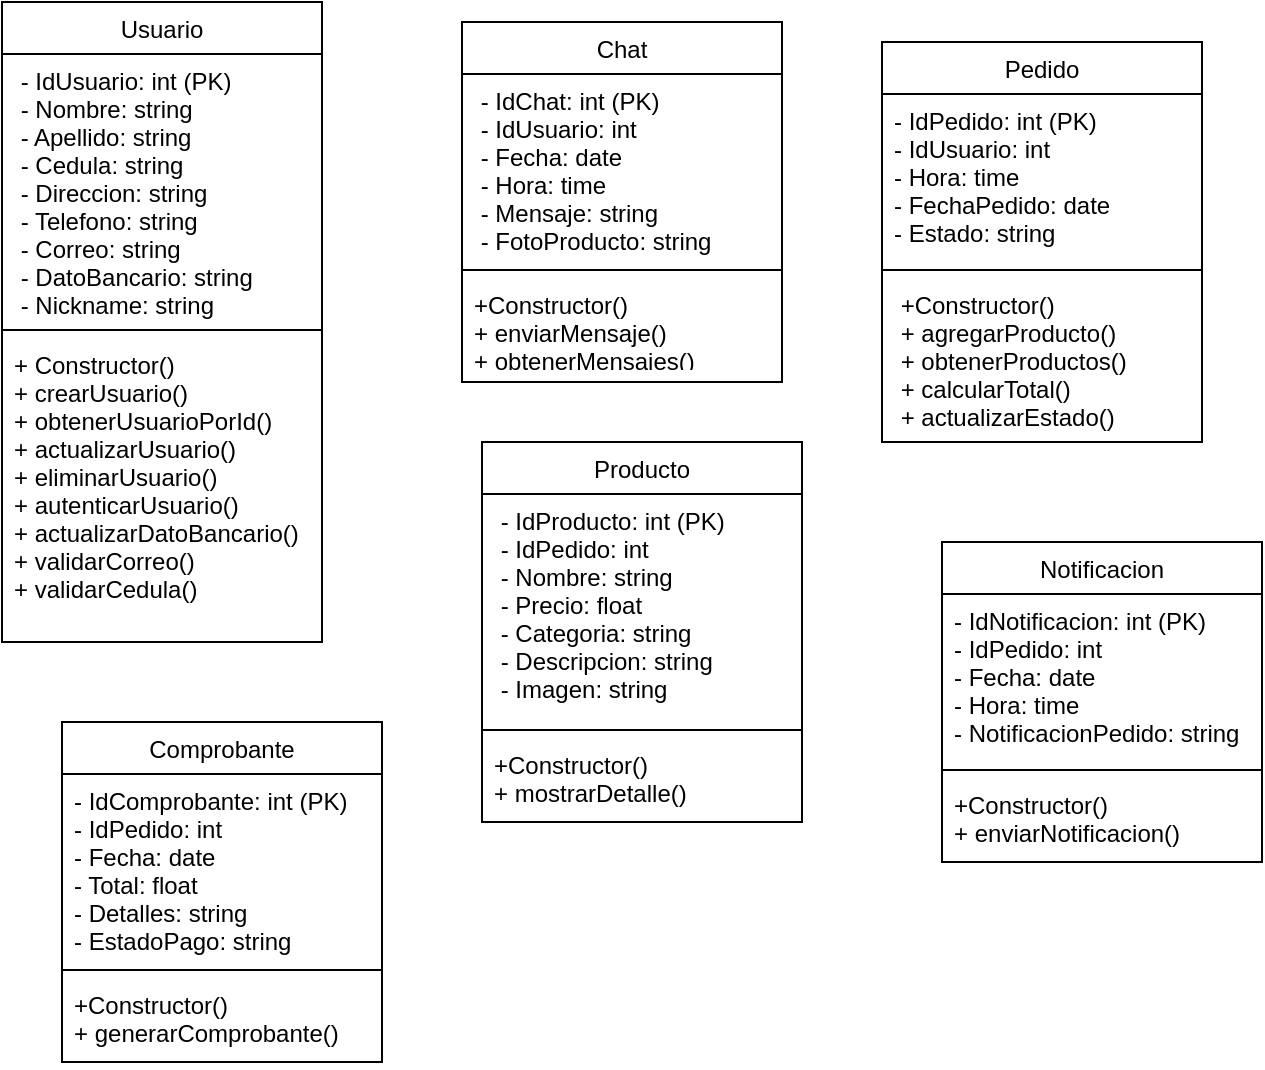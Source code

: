 <mxfile version="24.3.1" type="device">
  <diagram id="C5RBs43oDa-KdzZeNtuy" name="Page-1">
    <mxGraphModel dx="972" dy="516" grid="1" gridSize="10" guides="1" tooltips="1" connect="1" arrows="1" fold="1" page="1" pageScale="1" pageWidth="827" pageHeight="1169" math="0" shadow="0">
      <root>
        <mxCell id="WIyWlLk6GJQsqaUBKTNV-0" />
        <mxCell id="WIyWlLk6GJQsqaUBKTNV-1" parent="WIyWlLk6GJQsqaUBKTNV-0" />
        <mxCell id="zkfFHV4jXpPFQw0GAbJ--17" value="Usuario" style="swimlane;fontStyle=0;align=center;verticalAlign=top;childLayout=stackLayout;horizontal=1;startSize=26;horizontalStack=0;resizeParent=1;resizeLast=0;collapsible=1;marginBottom=0;rounded=0;shadow=0;strokeWidth=1;fontSize=12;" parent="WIyWlLk6GJQsqaUBKTNV-1" vertex="1">
          <mxGeometry x="110" y="120" width="160" height="320" as="geometry">
            <mxRectangle x="550" y="140" width="160" height="26" as="alternateBounds" />
          </mxGeometry>
        </mxCell>
        <mxCell id="zkfFHV4jXpPFQw0GAbJ--18" value=" - IdUsuario: int (PK)&#xa; - Nombre: string&#xa; - Apellido: string&#xa; - Cedula: string&#xa; - Direccion: string&#xa; - Telefono: string&#xa; - Correo: string&#xa; - DatoBancario: string&#xa; - Nickname: string" style="text;align=left;verticalAlign=top;spacingLeft=4;spacingRight=4;overflow=hidden;rotatable=0;points=[[0,0.5],[1,0.5]];portConstraint=eastwest;fontSize=12;" parent="zkfFHV4jXpPFQw0GAbJ--17" vertex="1">
          <mxGeometry y="26" width="160" height="134" as="geometry" />
        </mxCell>
        <mxCell id="zkfFHV4jXpPFQw0GAbJ--23" value="" style="line;html=1;strokeWidth=1;align=left;verticalAlign=middle;spacingTop=-1;spacingLeft=3;spacingRight=3;rotatable=0;labelPosition=right;points=[];portConstraint=eastwest;fontSize=12;" parent="zkfFHV4jXpPFQw0GAbJ--17" vertex="1">
          <mxGeometry y="160" width="160" height="8" as="geometry" />
        </mxCell>
        <mxCell id="zkfFHV4jXpPFQw0GAbJ--24" value="+ Constructor()&#xa;+ crearUsuario()&#xa;+ obtenerUsuarioPorId()&#xa;+ actualizarUsuario()&#xa;+ eliminarUsuario()&#xa;+ autenticarUsuario()&#xa;+ actualizarDatoBancario()&#xa;+ validarCorreo()&#xa;+ validarCedula()" style="text;align=left;verticalAlign=top;spacingLeft=4;spacingRight=4;overflow=hidden;rotatable=0;points=[[0,0.5],[1,0.5]];portConstraint=eastwest;fontSize=12;" parent="zkfFHV4jXpPFQw0GAbJ--17" vertex="1">
          <mxGeometry y="168" width="160" height="152" as="geometry" />
        </mxCell>
        <mxCell id="Fcxwtz2qANrsRQDYp3mJ-0" value="Chat" style="swimlane;fontStyle=0;align=center;verticalAlign=top;childLayout=stackLayout;horizontal=1;startSize=26;horizontalStack=0;resizeParent=1;resizeLast=0;collapsible=1;marginBottom=0;rounded=0;shadow=0;strokeWidth=1;fontSize=12;" vertex="1" parent="WIyWlLk6GJQsqaUBKTNV-1">
          <mxGeometry x="340" y="130" width="160" height="180" as="geometry">
            <mxRectangle x="550" y="140" width="160" height="26" as="alternateBounds" />
          </mxGeometry>
        </mxCell>
        <mxCell id="Fcxwtz2qANrsRQDYp3mJ-1" value=" - IdChat: int (PK) &#xa; - IdUsuario: int&#xa; - Fecha: date&#xa; - Hora: time&#xa; - Mensaje: string&#xa; - FotoProducto: string" style="text;align=left;verticalAlign=top;spacingLeft=4;spacingRight=4;overflow=hidden;rotatable=0;points=[[0,0.5],[1,0.5]];portConstraint=eastwest;fontSize=12;" vertex="1" parent="Fcxwtz2qANrsRQDYp3mJ-0">
          <mxGeometry y="26" width="160" height="94" as="geometry" />
        </mxCell>
        <mxCell id="Fcxwtz2qANrsRQDYp3mJ-2" value="" style="line;html=1;strokeWidth=1;align=left;verticalAlign=middle;spacingTop=-1;spacingLeft=3;spacingRight=3;rotatable=0;labelPosition=right;points=[];portConstraint=eastwest;fontSize=12;" vertex="1" parent="Fcxwtz2qANrsRQDYp3mJ-0">
          <mxGeometry y="120" width="160" height="8" as="geometry" />
        </mxCell>
        <mxCell id="Fcxwtz2qANrsRQDYp3mJ-3" value="+Constructor()&#xa;+ enviarMensaje()&#xa;+ obtenerMensajes()" style="text;align=left;verticalAlign=top;spacingLeft=4;spacingRight=4;overflow=hidden;rotatable=0;points=[[0,0.5],[1,0.5]];portConstraint=eastwest;fontSize=12;" vertex="1" parent="Fcxwtz2qANrsRQDYp3mJ-0">
          <mxGeometry y="128" width="160" height="42" as="geometry" />
        </mxCell>
        <mxCell id="Fcxwtz2qANrsRQDYp3mJ-4" value="Pedido" style="swimlane;fontStyle=0;align=center;verticalAlign=top;childLayout=stackLayout;horizontal=1;startSize=26;horizontalStack=0;resizeParent=1;resizeLast=0;collapsible=1;marginBottom=0;rounded=0;shadow=0;strokeWidth=1;fontSize=12;" vertex="1" parent="WIyWlLk6GJQsqaUBKTNV-1">
          <mxGeometry x="550" y="140" width="160" height="200" as="geometry">
            <mxRectangle x="550" y="140" width="160" height="26" as="alternateBounds" />
          </mxGeometry>
        </mxCell>
        <mxCell id="Fcxwtz2qANrsRQDYp3mJ-5" value="- IdPedido: int (PK)&#xa;- IdUsuario: int&#xa;- Hora: time&#xa;- FechaPedido: date&#xa;- Estado: string" style="text;align=left;verticalAlign=top;spacingLeft=4;spacingRight=4;overflow=hidden;rotatable=0;points=[[0,0.5],[1,0.5]];portConstraint=eastwest;fontSize=12;" vertex="1" parent="Fcxwtz2qANrsRQDYp3mJ-4">
          <mxGeometry y="26" width="160" height="84" as="geometry" />
        </mxCell>
        <mxCell id="Fcxwtz2qANrsRQDYp3mJ-6" value="" style="line;html=1;strokeWidth=1;align=left;verticalAlign=middle;spacingTop=-1;spacingLeft=3;spacingRight=3;rotatable=0;labelPosition=right;points=[];portConstraint=eastwest;fontSize=12;" vertex="1" parent="Fcxwtz2qANrsRQDYp3mJ-4">
          <mxGeometry y="110" width="160" height="8" as="geometry" />
        </mxCell>
        <mxCell id="Fcxwtz2qANrsRQDYp3mJ-7" value=" +Constructor()&#xa; + agregarProducto()&#xa; + obtenerProductos()&#xa; + calcularTotal()&#xa; + actualizarEstado()" style="text;align=left;verticalAlign=top;spacingLeft=4;spacingRight=4;overflow=hidden;rotatable=0;points=[[0,0.5],[1,0.5]];portConstraint=eastwest;fontSize=12;" vertex="1" parent="Fcxwtz2qANrsRQDYp3mJ-4">
          <mxGeometry y="118" width="160" height="82" as="geometry" />
        </mxCell>
        <mxCell id="Fcxwtz2qANrsRQDYp3mJ-8" value="Producto" style="swimlane;fontStyle=0;align=center;verticalAlign=top;childLayout=stackLayout;horizontal=1;startSize=26;horizontalStack=0;resizeParent=1;resizeLast=0;collapsible=1;marginBottom=0;rounded=0;shadow=0;strokeWidth=1;fontSize=12;" vertex="1" parent="WIyWlLk6GJQsqaUBKTNV-1">
          <mxGeometry x="350" y="340" width="160" height="190" as="geometry">
            <mxRectangle x="550" y="140" width="160" height="26" as="alternateBounds" />
          </mxGeometry>
        </mxCell>
        <mxCell id="Fcxwtz2qANrsRQDYp3mJ-9" value=" - IdProducto: int (PK)&#xa; - IdPedido: int&#xa; - Nombre: string&#xa; - Precio: float&#xa; - Categoria: string&#xa; - Descripcion: string&#xa; - Imagen: string" style="text;align=left;verticalAlign=top;spacingLeft=4;spacingRight=4;overflow=hidden;rotatable=0;points=[[0,0.5],[1,0.5]];portConstraint=eastwest;fontSize=12;" vertex="1" parent="Fcxwtz2qANrsRQDYp3mJ-8">
          <mxGeometry y="26" width="160" height="114" as="geometry" />
        </mxCell>
        <mxCell id="Fcxwtz2qANrsRQDYp3mJ-10" value="" style="line;html=1;strokeWidth=1;align=left;verticalAlign=middle;spacingTop=-1;spacingLeft=3;spacingRight=3;rotatable=0;labelPosition=right;points=[];portConstraint=eastwest;fontSize=12;" vertex="1" parent="Fcxwtz2qANrsRQDYp3mJ-8">
          <mxGeometry y="140" width="160" height="8" as="geometry" />
        </mxCell>
        <mxCell id="Fcxwtz2qANrsRQDYp3mJ-11" value="+Constructor()&#xa;+ mostrarDetalle() " style="text;align=left;verticalAlign=top;spacingLeft=4;spacingRight=4;overflow=hidden;rotatable=0;points=[[0,0.5],[1,0.5]];portConstraint=eastwest;fontSize=12;" vertex="1" parent="Fcxwtz2qANrsRQDYp3mJ-8">
          <mxGeometry y="148" width="160" height="42" as="geometry" />
        </mxCell>
        <mxCell id="Fcxwtz2qANrsRQDYp3mJ-12" value="Notificacion" style="swimlane;fontStyle=0;align=center;verticalAlign=top;childLayout=stackLayout;horizontal=1;startSize=26;horizontalStack=0;resizeParent=1;resizeLast=0;collapsible=1;marginBottom=0;rounded=0;shadow=0;strokeWidth=1;fontSize=12;" vertex="1" parent="WIyWlLk6GJQsqaUBKTNV-1">
          <mxGeometry x="580" y="390" width="160" height="160" as="geometry">
            <mxRectangle x="550" y="140" width="160" height="26" as="alternateBounds" />
          </mxGeometry>
        </mxCell>
        <mxCell id="Fcxwtz2qANrsRQDYp3mJ-13" value="- IdNotificacion: int (PK)&#xa;- IdPedido: int&#xa;- Fecha: date&#xa;- Hora: time&#xa;- NotificacionPedido: string" style="text;align=left;verticalAlign=top;spacingLeft=4;spacingRight=4;overflow=hidden;rotatable=0;points=[[0,0.5],[1,0.5]];portConstraint=eastwest;fontSize=12;" vertex="1" parent="Fcxwtz2qANrsRQDYp3mJ-12">
          <mxGeometry y="26" width="160" height="84" as="geometry" />
        </mxCell>
        <mxCell id="Fcxwtz2qANrsRQDYp3mJ-14" value="" style="line;html=1;strokeWidth=1;align=left;verticalAlign=middle;spacingTop=-1;spacingLeft=3;spacingRight=3;rotatable=0;labelPosition=right;points=[];portConstraint=eastwest;fontSize=12;" vertex="1" parent="Fcxwtz2qANrsRQDYp3mJ-12">
          <mxGeometry y="110" width="160" height="8" as="geometry" />
        </mxCell>
        <mxCell id="Fcxwtz2qANrsRQDYp3mJ-15" value="+Constructor()&#xa;+ enviarNotificacion() " style="text;align=left;verticalAlign=top;spacingLeft=4;spacingRight=4;overflow=hidden;rotatable=0;points=[[0,0.5],[1,0.5]];portConstraint=eastwest;fontSize=12;" vertex="1" parent="Fcxwtz2qANrsRQDYp3mJ-12">
          <mxGeometry y="118" width="160" height="40" as="geometry" />
        </mxCell>
        <mxCell id="Fcxwtz2qANrsRQDYp3mJ-16" value="Comprobante" style="swimlane;fontStyle=0;align=center;verticalAlign=top;childLayout=stackLayout;horizontal=1;startSize=26;horizontalStack=0;resizeParent=1;resizeLast=0;collapsible=1;marginBottom=0;rounded=0;shadow=0;strokeWidth=1;fontSize=12;" vertex="1" parent="WIyWlLk6GJQsqaUBKTNV-1">
          <mxGeometry x="140" y="480" width="160" height="170" as="geometry">
            <mxRectangle x="550" y="140" width="160" height="26" as="alternateBounds" />
          </mxGeometry>
        </mxCell>
        <mxCell id="Fcxwtz2qANrsRQDYp3mJ-17" value="- IdComprobante: int (PK)&#xa;- IdPedido: int&#xa;- Fecha: date&#xa;- Total: float&#xa;- Detalles: string&#xa;- EstadoPago: string&#xa;" style="text;align=left;verticalAlign=top;spacingLeft=4;spacingRight=4;overflow=hidden;rotatable=0;points=[[0,0.5],[1,0.5]];portConstraint=eastwest;fontSize=12;" vertex="1" parent="Fcxwtz2qANrsRQDYp3mJ-16">
          <mxGeometry y="26" width="160" height="94" as="geometry" />
        </mxCell>
        <mxCell id="Fcxwtz2qANrsRQDYp3mJ-18" value="" style="line;html=1;strokeWidth=1;align=left;verticalAlign=middle;spacingTop=-1;spacingLeft=3;spacingRight=3;rotatable=0;labelPosition=right;points=[];portConstraint=eastwest;fontSize=12;" vertex="1" parent="Fcxwtz2qANrsRQDYp3mJ-16">
          <mxGeometry y="120" width="160" height="8" as="geometry" />
        </mxCell>
        <mxCell id="Fcxwtz2qANrsRQDYp3mJ-19" value="+Constructor()&#xa;+ generarComprobante() " style="text;align=left;verticalAlign=top;spacingLeft=4;spacingRight=4;overflow=hidden;rotatable=0;points=[[0,0.5],[1,0.5]];portConstraint=eastwest;fontSize=12;" vertex="1" parent="Fcxwtz2qANrsRQDYp3mJ-16">
          <mxGeometry y="128" width="160" height="42" as="geometry" />
        </mxCell>
      </root>
    </mxGraphModel>
  </diagram>
</mxfile>
